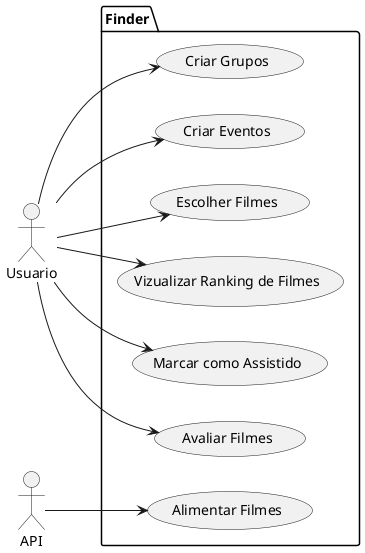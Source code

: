 @startuml caso-de-uso

left to right direction

actor Usuario as g
actor API as a

 

package Finder {

  usecase "Criar Grupos" as UC1

  usecase "Criar Eventos" as UC2

  usecase "Escolher Filmes" as UC3

  usecase "Vizualizar Ranking de Filmes" as UC4

  usecase "Marcar como Assistido" as UC5

  usecase "Avaliar Filmes" as UC6

  usecase "Alimentar Filmes" as UC7

}

 
a --> UC7

g --> UC1

g --> UC2

g --> UC3

g --> UC4

g --> UC5

g --> UC6

@enduml
